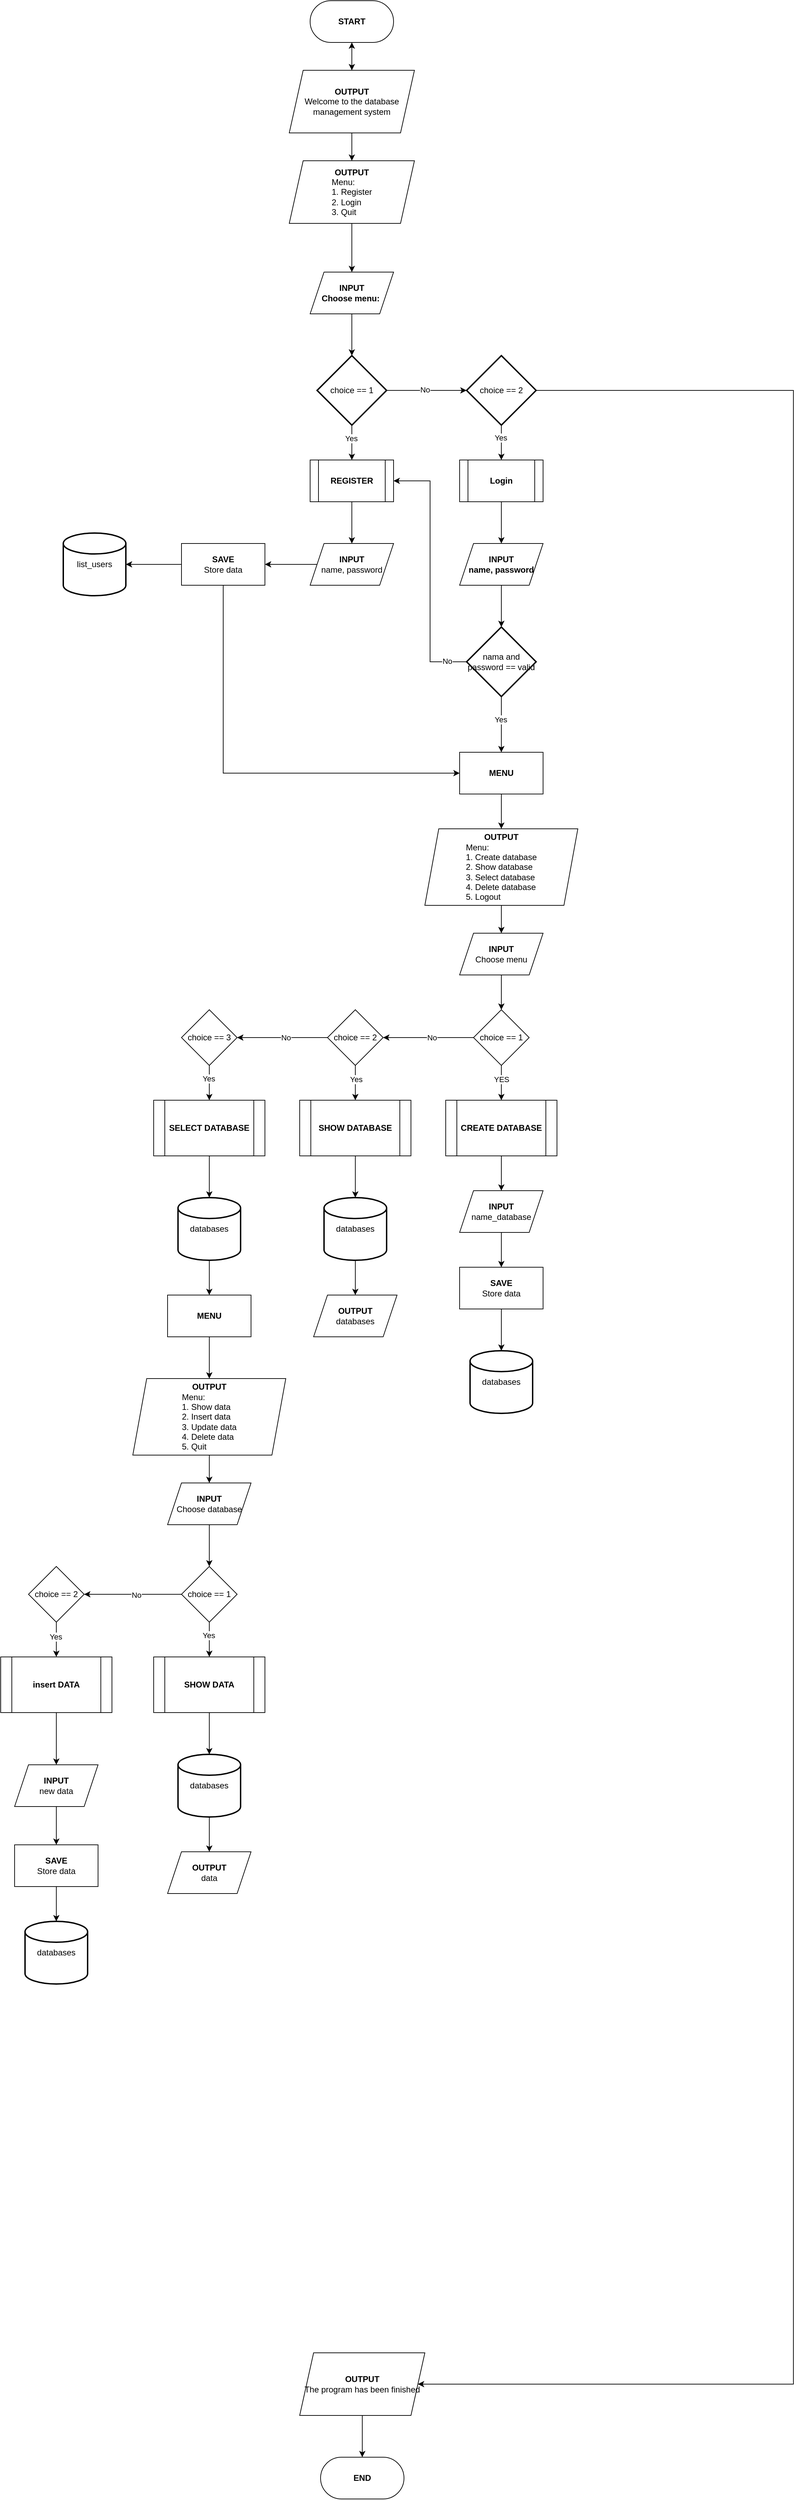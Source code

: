 <mxfile version="22.0.4" type="github">
  <diagram name="Page-1" id="uKVq-X5F2BDJgkiqnP7l">
    <mxGraphModel dx="1615" dy="1488" grid="1" gridSize="10" guides="1" tooltips="1" connect="1" arrows="1" fold="1" page="1" pageScale="1" pageWidth="850" pageHeight="1100" math="0" shadow="0">
      <root>
        <mxCell id="0" />
        <mxCell id="1" parent="0" />
        <mxCell id="BZm6boXefK9oKzFjIwJR-3" style="edgeStyle=orthogonalEdgeStyle;rounded=0;orthogonalLoop=1;jettySize=auto;html=1;entryX=0.5;entryY=0;entryDx=0;entryDy=0;" edge="1" parent="1" source="BZm6boXefK9oKzFjIwJR-1" target="BZm6boXefK9oKzFjIwJR-2">
          <mxGeometry relative="1" as="geometry" />
        </mxCell>
        <mxCell id="BZm6boXefK9oKzFjIwJR-1" value="&lt;b&gt;START&lt;/b&gt;" style="rounded=1;whiteSpace=wrap;html=1;arcSize=50;" vertex="1" parent="1">
          <mxGeometry x="365" y="-1040" width="120" height="60" as="geometry" />
        </mxCell>
        <mxCell id="BZm6boXefK9oKzFjIwJR-7" value="" style="edgeStyle=orthogonalEdgeStyle;rounded=0;orthogonalLoop=1;jettySize=auto;html=1;" edge="1" parent="1" source="BZm6boXefK9oKzFjIwJR-2" target="BZm6boXefK9oKzFjIwJR-4">
          <mxGeometry relative="1" as="geometry" />
        </mxCell>
        <mxCell id="BZm6boXefK9oKzFjIwJR-11" value="" style="edgeStyle=orthogonalEdgeStyle;rounded=0;orthogonalLoop=1;jettySize=auto;html=1;" edge="1" parent="1" source="BZm6boXefK9oKzFjIwJR-2" target="BZm6boXefK9oKzFjIwJR-1">
          <mxGeometry relative="1" as="geometry" />
        </mxCell>
        <mxCell id="BZm6boXefK9oKzFjIwJR-2" value="&lt;b&gt;OUTPUT&lt;/b&gt;&lt;br&gt;Welcome to the database management system" style="shape=parallelogram;perimeter=parallelogramPerimeter;whiteSpace=wrap;html=1;fixedSize=1;" vertex="1" parent="1">
          <mxGeometry x="335" y="-940" width="180" height="90" as="geometry" />
        </mxCell>
        <mxCell id="BZm6boXefK9oKzFjIwJR-71" value="" style="edgeStyle=orthogonalEdgeStyle;rounded=0;orthogonalLoop=1;jettySize=auto;html=1;" edge="1" parent="1" source="BZm6boXefK9oKzFjIwJR-4" target="BZm6boXefK9oKzFjIwJR-70">
          <mxGeometry relative="1" as="geometry" />
        </mxCell>
        <mxCell id="BZm6boXefK9oKzFjIwJR-4" value="&lt;b&gt;OUTPUT&lt;/b&gt;&lt;br&gt;&lt;div style=&quot;text-align: left;&quot;&gt;&lt;span style=&quot;background-color: initial;&quot;&gt;Menu:&lt;/span&gt;&lt;/div&gt;&lt;div style=&quot;text-align: left;&quot;&gt;1. Register&lt;/div&gt;&lt;div style=&quot;text-align: left;&quot;&gt;2. Login&lt;/div&gt;&lt;div style=&quot;text-align: left;&quot;&gt;3. Quit&lt;/div&gt;" style="shape=parallelogram;perimeter=parallelogramPerimeter;whiteSpace=wrap;html=1;fixedSize=1;" vertex="1" parent="1">
          <mxGeometry x="335" y="-810" width="180" height="90" as="geometry" />
        </mxCell>
        <mxCell id="BZm6boXefK9oKzFjIwJR-14" value="" style="edgeStyle=orthogonalEdgeStyle;rounded=0;orthogonalLoop=1;jettySize=auto;html=1;" edge="1" parent="1" source="BZm6boXefK9oKzFjIwJR-10" target="BZm6boXefK9oKzFjIwJR-12">
          <mxGeometry relative="1" as="geometry" />
        </mxCell>
        <mxCell id="BZm6boXefK9oKzFjIwJR-10" value="&lt;b&gt;OUTPUT&lt;/b&gt;&lt;br&gt;&lt;div style=&quot;text-align: left;&quot;&gt;The program has been finished&lt;/div&gt;" style="shape=parallelogram;perimeter=parallelogramPerimeter;whiteSpace=wrap;html=1;fixedSize=1;" vertex="1" parent="1">
          <mxGeometry x="350" y="2340" width="180" height="90" as="geometry" />
        </mxCell>
        <mxCell id="BZm6boXefK9oKzFjIwJR-12" value="&lt;b&gt;END&lt;/b&gt;" style="rounded=1;whiteSpace=wrap;html=1;arcSize=50;" vertex="1" parent="1">
          <mxGeometry x="380" y="2490" width="120" height="60" as="geometry" />
        </mxCell>
        <mxCell id="BZm6boXefK9oKzFjIwJR-41" style="edgeStyle=orthogonalEdgeStyle;rounded=0;orthogonalLoop=1;jettySize=auto;html=1;entryX=0.5;entryY=0;entryDx=0;entryDy=0;" edge="1" parent="1" source="BZm6boXefK9oKzFjIwJR-39" target="BZm6boXefK9oKzFjIwJR-40">
          <mxGeometry relative="1" as="geometry" />
        </mxCell>
        <mxCell id="BZm6boXefK9oKzFjIwJR-62" value="Yes" style="edgeLabel;html=1;align=center;verticalAlign=middle;resizable=0;points=[];" vertex="1" connectable="0" parent="BZm6boXefK9oKzFjIwJR-41">
          <mxGeometry x="-0.259" y="5" relative="1" as="geometry">
            <mxPoint x="-6" as="offset" />
          </mxGeometry>
        </mxCell>
        <mxCell id="BZm6boXefK9oKzFjIwJR-49" value="" style="edgeStyle=orthogonalEdgeStyle;rounded=0;orthogonalLoop=1;jettySize=auto;html=1;" edge="1" parent="1" source="BZm6boXefK9oKzFjIwJR-39" target="BZm6boXefK9oKzFjIwJR-48">
          <mxGeometry relative="1" as="geometry" />
        </mxCell>
        <mxCell id="BZm6boXefK9oKzFjIwJR-63" value="No" style="edgeLabel;html=1;align=center;verticalAlign=middle;resizable=0;points=[];" vertex="1" connectable="0" parent="BZm6boXefK9oKzFjIwJR-49">
          <mxGeometry x="-0.069" y="4" relative="1" as="geometry">
            <mxPoint x="1" y="3" as="offset" />
          </mxGeometry>
        </mxCell>
        <mxCell id="BZm6boXefK9oKzFjIwJR-39" value="choice == 1" style="strokeWidth=2;html=1;shape=mxgraph.flowchart.decision;whiteSpace=wrap;" vertex="1" parent="1">
          <mxGeometry x="375" y="-530" width="100" height="100" as="geometry" />
        </mxCell>
        <mxCell id="BZm6boXefK9oKzFjIwJR-43" value="" style="edgeStyle=orthogonalEdgeStyle;rounded=0;orthogonalLoop=1;jettySize=auto;html=1;" edge="1" parent="1" source="BZm6boXefK9oKzFjIwJR-40" target="BZm6boXefK9oKzFjIwJR-42">
          <mxGeometry relative="1" as="geometry" />
        </mxCell>
        <mxCell id="BZm6boXefK9oKzFjIwJR-40" value="&lt;b&gt;REGISTER&lt;/b&gt;" style="rounded=0;whiteSpace=wrap;html=1;shape=process;backgroundOutline=1;" vertex="1" parent="1">
          <mxGeometry x="365" y="-380" width="120" height="60" as="geometry" />
        </mxCell>
        <mxCell id="BZm6boXefK9oKzFjIwJR-46" style="edgeStyle=orthogonalEdgeStyle;rounded=0;orthogonalLoop=1;jettySize=auto;html=1;entryX=1;entryY=0.5;entryDx=0;entryDy=0;" edge="1" parent="1" source="BZm6boXefK9oKzFjIwJR-42" target="BZm6boXefK9oKzFjIwJR-45">
          <mxGeometry relative="1" as="geometry" />
        </mxCell>
        <mxCell id="BZm6boXefK9oKzFjIwJR-42" value="&lt;b&gt;INPUT&lt;/b&gt;&lt;br&gt;name, password" style="shape=parallelogram;perimeter=parallelogramPerimeter;whiteSpace=wrap;html=1;fixedSize=1;" vertex="1" parent="1">
          <mxGeometry x="365" y="-260" width="120" height="60" as="geometry" />
        </mxCell>
        <mxCell id="BZm6boXefK9oKzFjIwJR-44" value="list_users" style="strokeWidth=2;html=1;shape=mxgraph.flowchart.database;whiteSpace=wrap;" vertex="1" parent="1">
          <mxGeometry x="10" y="-275" width="90" height="90" as="geometry" />
        </mxCell>
        <mxCell id="BZm6boXefK9oKzFjIwJR-47" value="" style="edgeStyle=orthogonalEdgeStyle;rounded=0;orthogonalLoop=1;jettySize=auto;html=1;" edge="1" parent="1" source="BZm6boXefK9oKzFjIwJR-45" target="BZm6boXefK9oKzFjIwJR-44">
          <mxGeometry relative="1" as="geometry" />
        </mxCell>
        <mxCell id="BZm6boXefK9oKzFjIwJR-59" style="edgeStyle=orthogonalEdgeStyle;rounded=0;orthogonalLoop=1;jettySize=auto;html=1;entryX=0;entryY=0.5;entryDx=0;entryDy=0;" edge="1" parent="1" source="BZm6boXefK9oKzFjIwJR-45" target="BZm6boXefK9oKzFjIwJR-57">
          <mxGeometry relative="1" as="geometry">
            <Array as="points">
              <mxPoint x="240" y="70" />
            </Array>
          </mxGeometry>
        </mxCell>
        <mxCell id="BZm6boXefK9oKzFjIwJR-45" value="&lt;b&gt;SAVE&lt;/b&gt;&lt;br&gt;Store data" style="rounded=0;whiteSpace=wrap;html=1;" vertex="1" parent="1">
          <mxGeometry x="180" y="-260" width="120" height="60" as="geometry" />
        </mxCell>
        <mxCell id="BZm6boXefK9oKzFjIwJR-51" value="" style="edgeStyle=orthogonalEdgeStyle;rounded=0;orthogonalLoop=1;jettySize=auto;html=1;" edge="1" parent="1" source="BZm6boXefK9oKzFjIwJR-48" target="BZm6boXefK9oKzFjIwJR-50">
          <mxGeometry relative="1" as="geometry" />
        </mxCell>
        <mxCell id="BZm6boXefK9oKzFjIwJR-64" value="Yes" style="edgeLabel;html=1;align=center;verticalAlign=middle;resizable=0;points=[];" vertex="1" connectable="0" parent="BZm6boXefK9oKzFjIwJR-51">
          <mxGeometry x="-0.306" y="4" relative="1" as="geometry">
            <mxPoint x="-5" as="offset" />
          </mxGeometry>
        </mxCell>
        <mxCell id="BZm6boXefK9oKzFjIwJR-65" style="edgeStyle=orthogonalEdgeStyle;rounded=0;orthogonalLoop=1;jettySize=auto;html=1;entryX=1;entryY=0.5;entryDx=0;entryDy=0;" edge="1" parent="1" source="BZm6boXefK9oKzFjIwJR-48" target="BZm6boXefK9oKzFjIwJR-10">
          <mxGeometry relative="1" as="geometry">
            <Array as="points">
              <mxPoint x="1060" y="-480" />
              <mxPoint x="1060" y="2385" />
            </Array>
          </mxGeometry>
        </mxCell>
        <mxCell id="BZm6boXefK9oKzFjIwJR-48" value="choice == 2" style="strokeWidth=2;html=1;shape=mxgraph.flowchart.decision;whiteSpace=wrap;" vertex="1" parent="1">
          <mxGeometry x="590" y="-530" width="100" height="100" as="geometry" />
        </mxCell>
        <mxCell id="BZm6boXefK9oKzFjIwJR-53" value="" style="edgeStyle=orthogonalEdgeStyle;rounded=0;orthogonalLoop=1;jettySize=auto;html=1;" edge="1" parent="1" source="BZm6boXefK9oKzFjIwJR-50" target="BZm6boXefK9oKzFjIwJR-52">
          <mxGeometry relative="1" as="geometry" />
        </mxCell>
        <mxCell id="BZm6boXefK9oKzFjIwJR-50" value="Login" style="rounded=0;whiteSpace=wrap;html=1;fontStyle=1;shape=process;backgroundOutline=1;" vertex="1" parent="1">
          <mxGeometry x="580" y="-380" width="120" height="60" as="geometry" />
        </mxCell>
        <mxCell id="BZm6boXefK9oKzFjIwJR-55" value="" style="edgeStyle=orthogonalEdgeStyle;rounded=0;orthogonalLoop=1;jettySize=auto;html=1;" edge="1" parent="1" source="BZm6boXefK9oKzFjIwJR-52" target="BZm6boXefK9oKzFjIwJR-54">
          <mxGeometry relative="1" as="geometry" />
        </mxCell>
        <mxCell id="BZm6boXefK9oKzFjIwJR-52" value="&lt;b&gt;INPUT&lt;br&gt;name, password&lt;br&gt;&lt;/b&gt;" style="shape=parallelogram;perimeter=parallelogramPerimeter;whiteSpace=wrap;html=1;fixedSize=1;" vertex="1" parent="1">
          <mxGeometry x="580" y="-260" width="120" height="60" as="geometry" />
        </mxCell>
        <mxCell id="BZm6boXefK9oKzFjIwJR-56" style="edgeStyle=orthogonalEdgeStyle;rounded=0;orthogonalLoop=1;jettySize=auto;html=1;entryX=1;entryY=0.5;entryDx=0;entryDy=0;" edge="1" parent="1" source="BZm6boXefK9oKzFjIwJR-54" target="BZm6boXefK9oKzFjIwJR-40">
          <mxGeometry relative="1" as="geometry" />
        </mxCell>
        <mxCell id="BZm6boXefK9oKzFjIwJR-61" value="No" style="edgeLabel;html=1;align=center;verticalAlign=middle;resizable=0;points=[];" vertex="1" connectable="0" parent="BZm6boXefK9oKzFjIwJR-56">
          <mxGeometry x="-0.825" y="-4" relative="1" as="geometry">
            <mxPoint x="4" y="3" as="offset" />
          </mxGeometry>
        </mxCell>
        <mxCell id="BZm6boXefK9oKzFjIwJR-58" value="" style="edgeStyle=orthogonalEdgeStyle;rounded=0;orthogonalLoop=1;jettySize=auto;html=1;" edge="1" parent="1" source="BZm6boXefK9oKzFjIwJR-54" target="BZm6boXefK9oKzFjIwJR-57">
          <mxGeometry relative="1" as="geometry" />
        </mxCell>
        <mxCell id="BZm6boXefK9oKzFjIwJR-60" value="Yes" style="edgeLabel;html=1;align=center;verticalAlign=middle;resizable=0;points=[];" vertex="1" connectable="0" parent="BZm6boXefK9oKzFjIwJR-58">
          <mxGeometry x="-0.175" y="4" relative="1" as="geometry">
            <mxPoint x="-5" as="offset" />
          </mxGeometry>
        </mxCell>
        <mxCell id="BZm6boXefK9oKzFjIwJR-54" value="nama and password == valid" style="strokeWidth=2;html=1;shape=mxgraph.flowchart.decision;whiteSpace=wrap;" vertex="1" parent="1">
          <mxGeometry x="590" y="-140" width="100" height="100" as="geometry" />
        </mxCell>
        <mxCell id="BZm6boXefK9oKzFjIwJR-67" value="" style="edgeStyle=orthogonalEdgeStyle;rounded=0;orthogonalLoop=1;jettySize=auto;html=1;" edge="1" parent="1" source="BZm6boXefK9oKzFjIwJR-57" target="BZm6boXefK9oKzFjIwJR-66">
          <mxGeometry relative="1" as="geometry" />
        </mxCell>
        <mxCell id="BZm6boXefK9oKzFjIwJR-57" value="&lt;span&gt;MENU&lt;/span&gt;" style="rounded=0;whiteSpace=wrap;html=1;fontStyle=1" vertex="1" parent="1">
          <mxGeometry x="580" y="40" width="120" height="60" as="geometry" />
        </mxCell>
        <mxCell id="BZm6boXefK9oKzFjIwJR-69" value="" style="edgeStyle=orthogonalEdgeStyle;rounded=0;orthogonalLoop=1;jettySize=auto;html=1;" edge="1" parent="1" source="BZm6boXefK9oKzFjIwJR-66" target="BZm6boXefK9oKzFjIwJR-68">
          <mxGeometry relative="1" as="geometry" />
        </mxCell>
        <mxCell id="BZm6boXefK9oKzFjIwJR-66" value="&lt;b&gt;OUTPUT&lt;/b&gt;&lt;br&gt;&lt;div style=&quot;text-align: left;&quot;&gt;&lt;span style=&quot;background-color: initial;&quot;&gt;Menu:&lt;/span&gt;&lt;/div&gt;&lt;div style=&quot;text-align: left;&quot;&gt;1. Create database&lt;/div&gt;&lt;div style=&quot;text-align: left;&quot;&gt;2. Show database&lt;/div&gt;&lt;div style=&quot;text-align: left;&quot;&gt;3. Select database&lt;/div&gt;&lt;div style=&quot;text-align: left;&quot;&gt;4. Delete database&lt;/div&gt;&lt;div style=&quot;text-align: left;&quot;&gt;5. Logout&lt;/div&gt;" style="shape=parallelogram;perimeter=parallelogramPerimeter;whiteSpace=wrap;html=1;fixedSize=1;" vertex="1" parent="1">
          <mxGeometry x="530" y="150" width="220" height="110" as="geometry" />
        </mxCell>
        <mxCell id="BZm6boXefK9oKzFjIwJR-74" value="" style="edgeStyle=orthogonalEdgeStyle;rounded=0;orthogonalLoop=1;jettySize=auto;html=1;" edge="1" parent="1" source="BZm6boXefK9oKzFjIwJR-68" target="BZm6boXefK9oKzFjIwJR-73">
          <mxGeometry relative="1" as="geometry" />
        </mxCell>
        <mxCell id="BZm6boXefK9oKzFjIwJR-68" value="&lt;b&gt;INPUT&lt;/b&gt;&lt;br&gt;Choose menu" style="shape=parallelogram;perimeter=parallelogramPerimeter;whiteSpace=wrap;html=1;fixedSize=1;" vertex="1" parent="1">
          <mxGeometry x="580" y="300" width="120" height="60" as="geometry" />
        </mxCell>
        <mxCell id="BZm6boXefK9oKzFjIwJR-72" value="" style="edgeStyle=orthogonalEdgeStyle;rounded=0;orthogonalLoop=1;jettySize=auto;html=1;" edge="1" parent="1" source="BZm6boXefK9oKzFjIwJR-70" target="BZm6boXefK9oKzFjIwJR-39">
          <mxGeometry relative="1" as="geometry" />
        </mxCell>
        <mxCell id="BZm6boXefK9oKzFjIwJR-70" value="&lt;b&gt;INPUT&lt;br&gt;Choose menu:&amp;nbsp;&lt;br&gt;&lt;/b&gt;" style="shape=parallelogram;perimeter=parallelogramPerimeter;whiteSpace=wrap;html=1;fixedSize=1;" vertex="1" parent="1">
          <mxGeometry x="365" y="-650" width="120" height="60" as="geometry" />
        </mxCell>
        <mxCell id="BZm6boXefK9oKzFjIwJR-79" value="" style="edgeStyle=orthogonalEdgeStyle;rounded=0;orthogonalLoop=1;jettySize=auto;html=1;" edge="1" parent="1" source="BZm6boXefK9oKzFjIwJR-73" target="BZm6boXefK9oKzFjIwJR-78">
          <mxGeometry relative="1" as="geometry" />
        </mxCell>
        <mxCell id="BZm6boXefK9oKzFjIwJR-80" value="YES" style="edgeLabel;html=1;align=center;verticalAlign=middle;resizable=0;points=[];" vertex="1" connectable="0" parent="BZm6boXefK9oKzFjIwJR-79">
          <mxGeometry x="-0.366" y="4" relative="1" as="geometry">
            <mxPoint x="-4" y="4" as="offset" />
          </mxGeometry>
        </mxCell>
        <mxCell id="BZm6boXefK9oKzFjIwJR-88" style="edgeStyle=orthogonalEdgeStyle;rounded=0;orthogonalLoop=1;jettySize=auto;html=1;entryX=1;entryY=0.5;entryDx=0;entryDy=0;" edge="1" parent="1" source="BZm6boXefK9oKzFjIwJR-73" target="BZm6boXefK9oKzFjIwJR-87">
          <mxGeometry relative="1" as="geometry" />
        </mxCell>
        <mxCell id="BZm6boXefK9oKzFjIwJR-128" value="No" style="edgeLabel;html=1;align=center;verticalAlign=middle;resizable=0;points=[];" vertex="1" connectable="0" parent="BZm6boXefK9oKzFjIwJR-88">
          <mxGeometry x="-0.063" y="-1" relative="1" as="geometry">
            <mxPoint x="1" y="1" as="offset" />
          </mxGeometry>
        </mxCell>
        <mxCell id="BZm6boXefK9oKzFjIwJR-73" value="choice == 1" style="rhombus;whiteSpace=wrap;html=1;" vertex="1" parent="1">
          <mxGeometry x="600" y="410" width="80" height="80" as="geometry" />
        </mxCell>
        <mxCell id="BZm6boXefK9oKzFjIwJR-82" value="" style="edgeStyle=orthogonalEdgeStyle;rounded=0;orthogonalLoop=1;jettySize=auto;html=1;" edge="1" parent="1" source="BZm6boXefK9oKzFjIwJR-78" target="BZm6boXefK9oKzFjIwJR-81">
          <mxGeometry relative="1" as="geometry" />
        </mxCell>
        <mxCell id="BZm6boXefK9oKzFjIwJR-78" value="&lt;b&gt;CREATE DATABASE&lt;/b&gt;" style="shape=process;whiteSpace=wrap;html=1;backgroundOutline=1;" vertex="1" parent="1">
          <mxGeometry x="560" y="540" width="160" height="80" as="geometry" />
        </mxCell>
        <mxCell id="BZm6boXefK9oKzFjIwJR-84" value="" style="edgeStyle=orthogonalEdgeStyle;rounded=0;orthogonalLoop=1;jettySize=auto;html=1;" edge="1" parent="1" source="BZm6boXefK9oKzFjIwJR-81" target="BZm6boXefK9oKzFjIwJR-83">
          <mxGeometry relative="1" as="geometry" />
        </mxCell>
        <mxCell id="BZm6boXefK9oKzFjIwJR-81" value="&lt;b&gt;INPUT&lt;br&gt;&lt;/b&gt;name_database" style="shape=parallelogram;perimeter=parallelogramPerimeter;whiteSpace=wrap;html=1;fixedSize=1;" vertex="1" parent="1">
          <mxGeometry x="580" y="670" width="120" height="60" as="geometry" />
        </mxCell>
        <mxCell id="BZm6boXefK9oKzFjIwJR-86" value="" style="edgeStyle=orthogonalEdgeStyle;rounded=0;orthogonalLoop=1;jettySize=auto;html=1;" edge="1" parent="1" source="BZm6boXefK9oKzFjIwJR-83" target="BZm6boXefK9oKzFjIwJR-85">
          <mxGeometry relative="1" as="geometry" />
        </mxCell>
        <mxCell id="BZm6boXefK9oKzFjIwJR-83" value="&lt;b&gt;SAVE&lt;/b&gt;&lt;br&gt;Store data" style="rounded=0;whiteSpace=wrap;html=1;" vertex="1" parent="1">
          <mxGeometry x="580" y="780" width="120" height="60" as="geometry" />
        </mxCell>
        <mxCell id="BZm6boXefK9oKzFjIwJR-85" value="databases" style="strokeWidth=2;html=1;shape=mxgraph.flowchart.database;whiteSpace=wrap;" vertex="1" parent="1">
          <mxGeometry x="595" y="900" width="90" height="90" as="geometry" />
        </mxCell>
        <mxCell id="BZm6boXefK9oKzFjIwJR-90" value="" style="edgeStyle=orthogonalEdgeStyle;rounded=0;orthogonalLoop=1;jettySize=auto;html=1;" edge="1" parent="1" source="BZm6boXefK9oKzFjIwJR-87" target="BZm6boXefK9oKzFjIwJR-89">
          <mxGeometry relative="1" as="geometry" />
        </mxCell>
        <mxCell id="BZm6boXefK9oKzFjIwJR-129" value="Yes" style="edgeLabel;html=1;align=center;verticalAlign=middle;resizable=0;points=[];" vertex="1" connectable="0" parent="BZm6boXefK9oKzFjIwJR-90">
          <mxGeometry x="-0.526" y="1" relative="1" as="geometry">
            <mxPoint y="8" as="offset" />
          </mxGeometry>
        </mxCell>
        <mxCell id="BZm6boXefK9oKzFjIwJR-104" style="edgeStyle=orthogonalEdgeStyle;rounded=0;orthogonalLoop=1;jettySize=auto;html=1;entryX=1;entryY=0.5;entryDx=0;entryDy=0;" edge="1" parent="1" source="BZm6boXefK9oKzFjIwJR-87" target="BZm6boXefK9oKzFjIwJR-98">
          <mxGeometry relative="1" as="geometry">
            <mxPoint x="270.0" y="450" as="targetPoint" />
          </mxGeometry>
        </mxCell>
        <mxCell id="BZm6boXefK9oKzFjIwJR-130" value="No" style="edgeLabel;html=1;align=center;verticalAlign=middle;resizable=0;points=[];" vertex="1" connectable="0" parent="BZm6boXefK9oKzFjIwJR-104">
          <mxGeometry x="-0.166" y="3" relative="1" as="geometry">
            <mxPoint x="-6" y="-3" as="offset" />
          </mxGeometry>
        </mxCell>
        <mxCell id="BZm6boXefK9oKzFjIwJR-87" value="choice == 2" style="rhombus;whiteSpace=wrap;html=1;" vertex="1" parent="1">
          <mxGeometry x="390" y="410" width="80" height="80" as="geometry" />
        </mxCell>
        <mxCell id="BZm6boXefK9oKzFjIwJR-92" value="" style="edgeStyle=orthogonalEdgeStyle;rounded=0;orthogonalLoop=1;jettySize=auto;html=1;" edge="1" parent="1" source="BZm6boXefK9oKzFjIwJR-89" target="BZm6boXefK9oKzFjIwJR-91">
          <mxGeometry relative="1" as="geometry" />
        </mxCell>
        <mxCell id="BZm6boXefK9oKzFjIwJR-89" value="&lt;b&gt;SHOW DATABASE&lt;/b&gt;" style="shape=process;whiteSpace=wrap;html=1;backgroundOutline=1;" vertex="1" parent="1">
          <mxGeometry x="350" y="540" width="160" height="80" as="geometry" />
        </mxCell>
        <mxCell id="BZm6boXefK9oKzFjIwJR-96" value="" style="edgeStyle=orthogonalEdgeStyle;rounded=0;orthogonalLoop=1;jettySize=auto;html=1;" edge="1" parent="1" source="BZm6boXefK9oKzFjIwJR-91" target="BZm6boXefK9oKzFjIwJR-93">
          <mxGeometry relative="1" as="geometry" />
        </mxCell>
        <mxCell id="BZm6boXefK9oKzFjIwJR-91" value="databases" style="strokeWidth=2;html=1;shape=mxgraph.flowchart.database;whiteSpace=wrap;" vertex="1" parent="1">
          <mxGeometry x="385" y="680" width="90" height="90" as="geometry" />
        </mxCell>
        <mxCell id="BZm6boXefK9oKzFjIwJR-93" value="&lt;b&gt;OUTPUT&lt;/b&gt;&lt;br&gt;databases" style="shape=parallelogram;perimeter=parallelogramPerimeter;whiteSpace=wrap;html=1;fixedSize=1;" vertex="1" parent="1">
          <mxGeometry x="370" y="820" width="120" height="60" as="geometry" />
        </mxCell>
        <mxCell id="BZm6boXefK9oKzFjIwJR-97" value="" style="edgeStyle=orthogonalEdgeStyle;rounded=0;orthogonalLoop=1;jettySize=auto;html=1;" edge="1" parent="1" source="BZm6boXefK9oKzFjIwJR-98" target="BZm6boXefK9oKzFjIwJR-100">
          <mxGeometry relative="1" as="geometry" />
        </mxCell>
        <mxCell id="BZm6boXefK9oKzFjIwJR-131" value="Yes" style="edgeLabel;html=1;align=center;verticalAlign=middle;resizable=0;points=[];" vertex="1" connectable="0" parent="BZm6boXefK9oKzFjIwJR-97">
          <mxGeometry x="-0.2" y="-2" relative="1" as="geometry">
            <mxPoint x="1" y="-1" as="offset" />
          </mxGeometry>
        </mxCell>
        <mxCell id="BZm6boXefK9oKzFjIwJR-98" value="choice == 3" style="rhombus;whiteSpace=wrap;html=1;" vertex="1" parent="1">
          <mxGeometry x="180" y="410" width="80" height="80" as="geometry" />
        </mxCell>
        <mxCell id="BZm6boXefK9oKzFjIwJR-99" value="" style="edgeStyle=orthogonalEdgeStyle;rounded=0;orthogonalLoop=1;jettySize=auto;html=1;" edge="1" parent="1" source="BZm6boXefK9oKzFjIwJR-100" target="BZm6boXefK9oKzFjIwJR-102">
          <mxGeometry relative="1" as="geometry" />
        </mxCell>
        <mxCell id="BZm6boXefK9oKzFjIwJR-100" value="&lt;b&gt;SELECT DATABASE&lt;/b&gt;" style="shape=process;whiteSpace=wrap;html=1;backgroundOutline=1;" vertex="1" parent="1">
          <mxGeometry x="140" y="540" width="160" height="80" as="geometry" />
        </mxCell>
        <mxCell id="BZm6boXefK9oKzFjIwJR-101" value="" style="edgeStyle=orthogonalEdgeStyle;rounded=0;orthogonalLoop=1;jettySize=auto;html=1;" edge="1" parent="1" source="BZm6boXefK9oKzFjIwJR-102" target="BZm6boXefK9oKzFjIwJR-103">
          <mxGeometry relative="1" as="geometry" />
        </mxCell>
        <mxCell id="BZm6boXefK9oKzFjIwJR-102" value="databases" style="strokeWidth=2;html=1;shape=mxgraph.flowchart.database;whiteSpace=wrap;" vertex="1" parent="1">
          <mxGeometry x="175" y="680" width="90" height="90" as="geometry" />
        </mxCell>
        <mxCell id="BZm6boXefK9oKzFjIwJR-106" style="edgeStyle=orthogonalEdgeStyle;rounded=0;orthogonalLoop=1;jettySize=auto;html=1;" edge="1" parent="1" source="BZm6boXefK9oKzFjIwJR-103" target="BZm6boXefK9oKzFjIwJR-105">
          <mxGeometry relative="1" as="geometry" />
        </mxCell>
        <mxCell id="BZm6boXefK9oKzFjIwJR-103" value="&lt;b&gt;MENU&lt;/b&gt;" style="shape=label;whiteSpace=wrap;html=1;fixedSize=1;rounded=0;" vertex="1" parent="1">
          <mxGeometry x="160" y="820" width="120" height="60" as="geometry" />
        </mxCell>
        <mxCell id="BZm6boXefK9oKzFjIwJR-108" value="" style="edgeStyle=orthogonalEdgeStyle;rounded=0;orthogonalLoop=1;jettySize=auto;html=1;" edge="1" parent="1" source="BZm6boXefK9oKzFjIwJR-105" target="BZm6boXefK9oKzFjIwJR-107">
          <mxGeometry relative="1" as="geometry" />
        </mxCell>
        <mxCell id="BZm6boXefK9oKzFjIwJR-105" value="&lt;b&gt;OUTPUT&lt;/b&gt;&lt;br&gt;&lt;div style=&quot;text-align: left;&quot;&gt;&lt;span style=&quot;background-color: initial;&quot;&gt;Menu:&lt;/span&gt;&lt;/div&gt;&lt;div style=&quot;text-align: left;&quot;&gt;1. Show data&lt;/div&gt;&lt;div style=&quot;text-align: left;&quot;&gt;2. Insert data&lt;/div&gt;&lt;div style=&quot;text-align: left;&quot;&gt;3. Update data&lt;/div&gt;&lt;div style=&quot;text-align: left;&quot;&gt;4. Delete data&lt;/div&gt;&lt;div style=&quot;text-align: left;&quot;&gt;5. Quit&amp;nbsp;&lt;/div&gt;" style="shape=parallelogram;perimeter=parallelogramPerimeter;whiteSpace=wrap;html=1;fixedSize=1;" vertex="1" parent="1">
          <mxGeometry x="110" y="940" width="220" height="110" as="geometry" />
        </mxCell>
        <mxCell id="BZm6boXefK9oKzFjIwJR-116" value="" style="edgeStyle=orthogonalEdgeStyle;rounded=0;orthogonalLoop=1;jettySize=auto;html=1;" edge="1" parent="1" source="BZm6boXefK9oKzFjIwJR-107" target="BZm6boXefK9oKzFjIwJR-110">
          <mxGeometry relative="1" as="geometry" />
        </mxCell>
        <mxCell id="BZm6boXefK9oKzFjIwJR-107" value="&lt;b&gt;INPUT&lt;br&gt;&lt;/b&gt;Choose database" style="shape=parallelogram;perimeter=parallelogramPerimeter;whiteSpace=wrap;html=1;fixedSize=1;" vertex="1" parent="1">
          <mxGeometry x="160" y="1090" width="120" height="60" as="geometry" />
        </mxCell>
        <mxCell id="BZm6boXefK9oKzFjIwJR-109" value="" style="edgeStyle=orthogonalEdgeStyle;rounded=0;orthogonalLoop=1;jettySize=auto;html=1;" edge="1" parent="1" source="BZm6boXefK9oKzFjIwJR-110" target="BZm6boXefK9oKzFjIwJR-112">
          <mxGeometry relative="1" as="geometry" />
        </mxCell>
        <mxCell id="BZm6boXefK9oKzFjIwJR-132" value="Yes" style="edgeLabel;html=1;align=center;verticalAlign=middle;resizable=0;points=[];" vertex="1" connectable="0" parent="BZm6boXefK9oKzFjIwJR-109">
          <mxGeometry x="-0.294" y="-2" relative="1" as="geometry">
            <mxPoint x="1" y="1" as="offset" />
          </mxGeometry>
        </mxCell>
        <mxCell id="BZm6boXefK9oKzFjIwJR-118" style="edgeStyle=orthogonalEdgeStyle;rounded=0;orthogonalLoop=1;jettySize=auto;html=1;entryX=1;entryY=0.5;entryDx=0;entryDy=0;" edge="1" parent="1" source="BZm6boXefK9oKzFjIwJR-110" target="BZm6boXefK9oKzFjIwJR-117">
          <mxGeometry relative="1" as="geometry" />
        </mxCell>
        <mxCell id="BZm6boXefK9oKzFjIwJR-133" value="No" style="edgeLabel;html=1;align=center;verticalAlign=middle;resizable=0;points=[];" vertex="1" connectable="0" parent="BZm6boXefK9oKzFjIwJR-118">
          <mxGeometry x="-0.053" y="4" relative="1" as="geometry">
            <mxPoint x="1" y="-3" as="offset" />
          </mxGeometry>
        </mxCell>
        <mxCell id="BZm6boXefK9oKzFjIwJR-110" value="choice == 1" style="rhombus;whiteSpace=wrap;html=1;" vertex="1" parent="1">
          <mxGeometry x="180" y="1210" width="80" height="80" as="geometry" />
        </mxCell>
        <mxCell id="BZm6boXefK9oKzFjIwJR-111" value="" style="edgeStyle=orthogonalEdgeStyle;rounded=0;orthogonalLoop=1;jettySize=auto;html=1;" edge="1" parent="1" source="BZm6boXefK9oKzFjIwJR-112" target="BZm6boXefK9oKzFjIwJR-114">
          <mxGeometry relative="1" as="geometry" />
        </mxCell>
        <mxCell id="BZm6boXefK9oKzFjIwJR-112" value="&lt;b&gt;SHOW DATA&lt;/b&gt;" style="shape=process;whiteSpace=wrap;html=1;backgroundOutline=1;" vertex="1" parent="1">
          <mxGeometry x="140" y="1340" width="160" height="80" as="geometry" />
        </mxCell>
        <mxCell id="BZm6boXefK9oKzFjIwJR-113" value="" style="edgeStyle=orthogonalEdgeStyle;rounded=0;orthogonalLoop=1;jettySize=auto;html=1;" edge="1" parent="1" source="BZm6boXefK9oKzFjIwJR-114" target="BZm6boXefK9oKzFjIwJR-115">
          <mxGeometry relative="1" as="geometry" />
        </mxCell>
        <mxCell id="BZm6boXefK9oKzFjIwJR-114" value="databases" style="strokeWidth=2;html=1;shape=mxgraph.flowchart.database;whiteSpace=wrap;" vertex="1" parent="1">
          <mxGeometry x="175" y="1480" width="90" height="90" as="geometry" />
        </mxCell>
        <mxCell id="BZm6boXefK9oKzFjIwJR-115" value="&lt;b&gt;OUTPUT&lt;/b&gt;&lt;br&gt;data" style="shape=parallelogram;perimeter=parallelogramPerimeter;whiteSpace=wrap;html=1;fixedSize=1;" vertex="1" parent="1">
          <mxGeometry x="160" y="1620" width="120" height="60" as="geometry" />
        </mxCell>
        <mxCell id="BZm6boXefK9oKzFjIwJR-120" style="edgeStyle=orthogonalEdgeStyle;rounded=0;orthogonalLoop=1;jettySize=auto;html=1;" edge="1" parent="1" source="BZm6boXefK9oKzFjIwJR-117" target="BZm6boXefK9oKzFjIwJR-119">
          <mxGeometry relative="1" as="geometry" />
        </mxCell>
        <mxCell id="BZm6boXefK9oKzFjIwJR-135" value="Yes" style="edgeLabel;html=1;align=center;verticalAlign=middle;resizable=0;points=[];" vertex="1" connectable="0" parent="BZm6boXefK9oKzFjIwJR-120">
          <mxGeometry x="-0.155" y="2" relative="1" as="geometry">
            <mxPoint x="-3" as="offset" />
          </mxGeometry>
        </mxCell>
        <mxCell id="BZm6boXefK9oKzFjIwJR-117" value="choice == 2" style="rhombus;whiteSpace=wrap;html=1;" vertex="1" parent="1">
          <mxGeometry x="-40" y="1210" width="80" height="80" as="geometry" />
        </mxCell>
        <mxCell id="BZm6boXefK9oKzFjIwJR-123" value="" style="edgeStyle=orthogonalEdgeStyle;rounded=0;orthogonalLoop=1;jettySize=auto;html=1;" edge="1" parent="1" source="BZm6boXefK9oKzFjIwJR-119" target="BZm6boXefK9oKzFjIwJR-121">
          <mxGeometry relative="1" as="geometry" />
        </mxCell>
        <mxCell id="BZm6boXefK9oKzFjIwJR-119" value="&lt;b&gt;insert DATA&lt;/b&gt;" style="shape=process;whiteSpace=wrap;html=1;backgroundOutline=1;" vertex="1" parent="1">
          <mxGeometry x="-80" y="1340" width="160" height="80" as="geometry" />
        </mxCell>
        <mxCell id="BZm6boXefK9oKzFjIwJR-125" value="" style="edgeStyle=orthogonalEdgeStyle;rounded=0;orthogonalLoop=1;jettySize=auto;html=1;" edge="1" parent="1" source="BZm6boXefK9oKzFjIwJR-121" target="BZm6boXefK9oKzFjIwJR-124">
          <mxGeometry relative="1" as="geometry" />
        </mxCell>
        <mxCell id="BZm6boXefK9oKzFjIwJR-121" value="&lt;b&gt;INPUT&lt;br&gt;&lt;/b&gt;new data" style="shape=parallelogram;perimeter=parallelogramPerimeter;whiteSpace=wrap;html=1;fixedSize=1;" vertex="1" parent="1">
          <mxGeometry x="-60" y="1495" width="120" height="60" as="geometry" />
        </mxCell>
        <mxCell id="BZm6boXefK9oKzFjIwJR-127" value="" style="edgeStyle=orthogonalEdgeStyle;rounded=0;orthogonalLoop=1;jettySize=auto;html=1;" edge="1" parent="1" source="BZm6boXefK9oKzFjIwJR-124" target="BZm6boXefK9oKzFjIwJR-126">
          <mxGeometry relative="1" as="geometry" />
        </mxCell>
        <mxCell id="BZm6boXefK9oKzFjIwJR-124" value="&lt;b&gt;SAVE&lt;/b&gt;&lt;br&gt;Store data" style="rounded=0;whiteSpace=wrap;html=1;" vertex="1" parent="1">
          <mxGeometry x="-60" y="1610" width="120" height="60" as="geometry" />
        </mxCell>
        <mxCell id="BZm6boXefK9oKzFjIwJR-126" value="databases" style="strokeWidth=2;html=1;shape=mxgraph.flowchart.database;whiteSpace=wrap;" vertex="1" parent="1">
          <mxGeometry x="-45" y="1720" width="90" height="90" as="geometry" />
        </mxCell>
      </root>
    </mxGraphModel>
  </diagram>
</mxfile>
